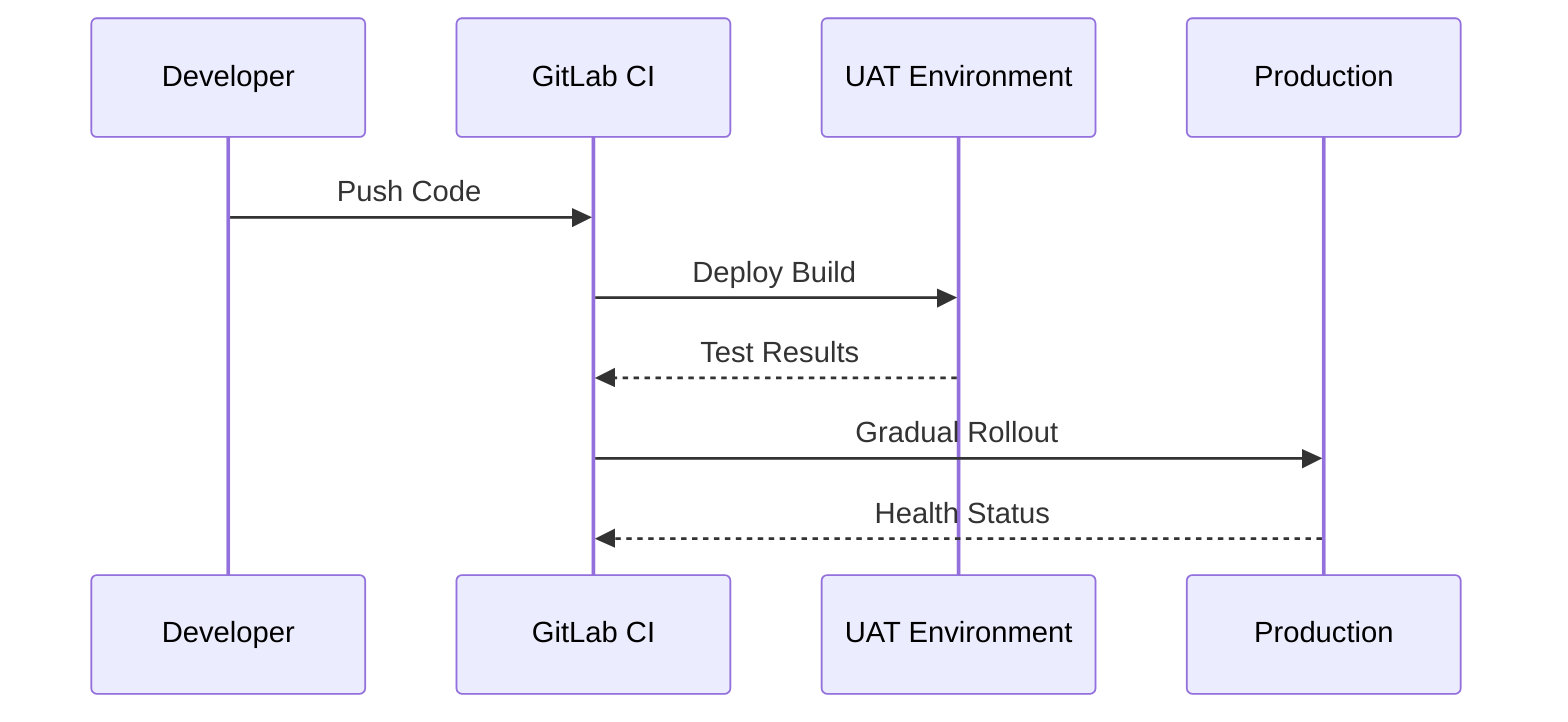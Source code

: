 sequenceDiagram
    participant Dev as Developer
    participant CI as GitLab CI
    participant UAT as UAT Environment
    participant Prod as Production
    Dev->>CI: Push Code
    CI->>UAT: Deploy Build
    UAT-->>CI: Test Results
    CI->>Prod: Gradual Rollout
    Prod-->>CI: Health Status